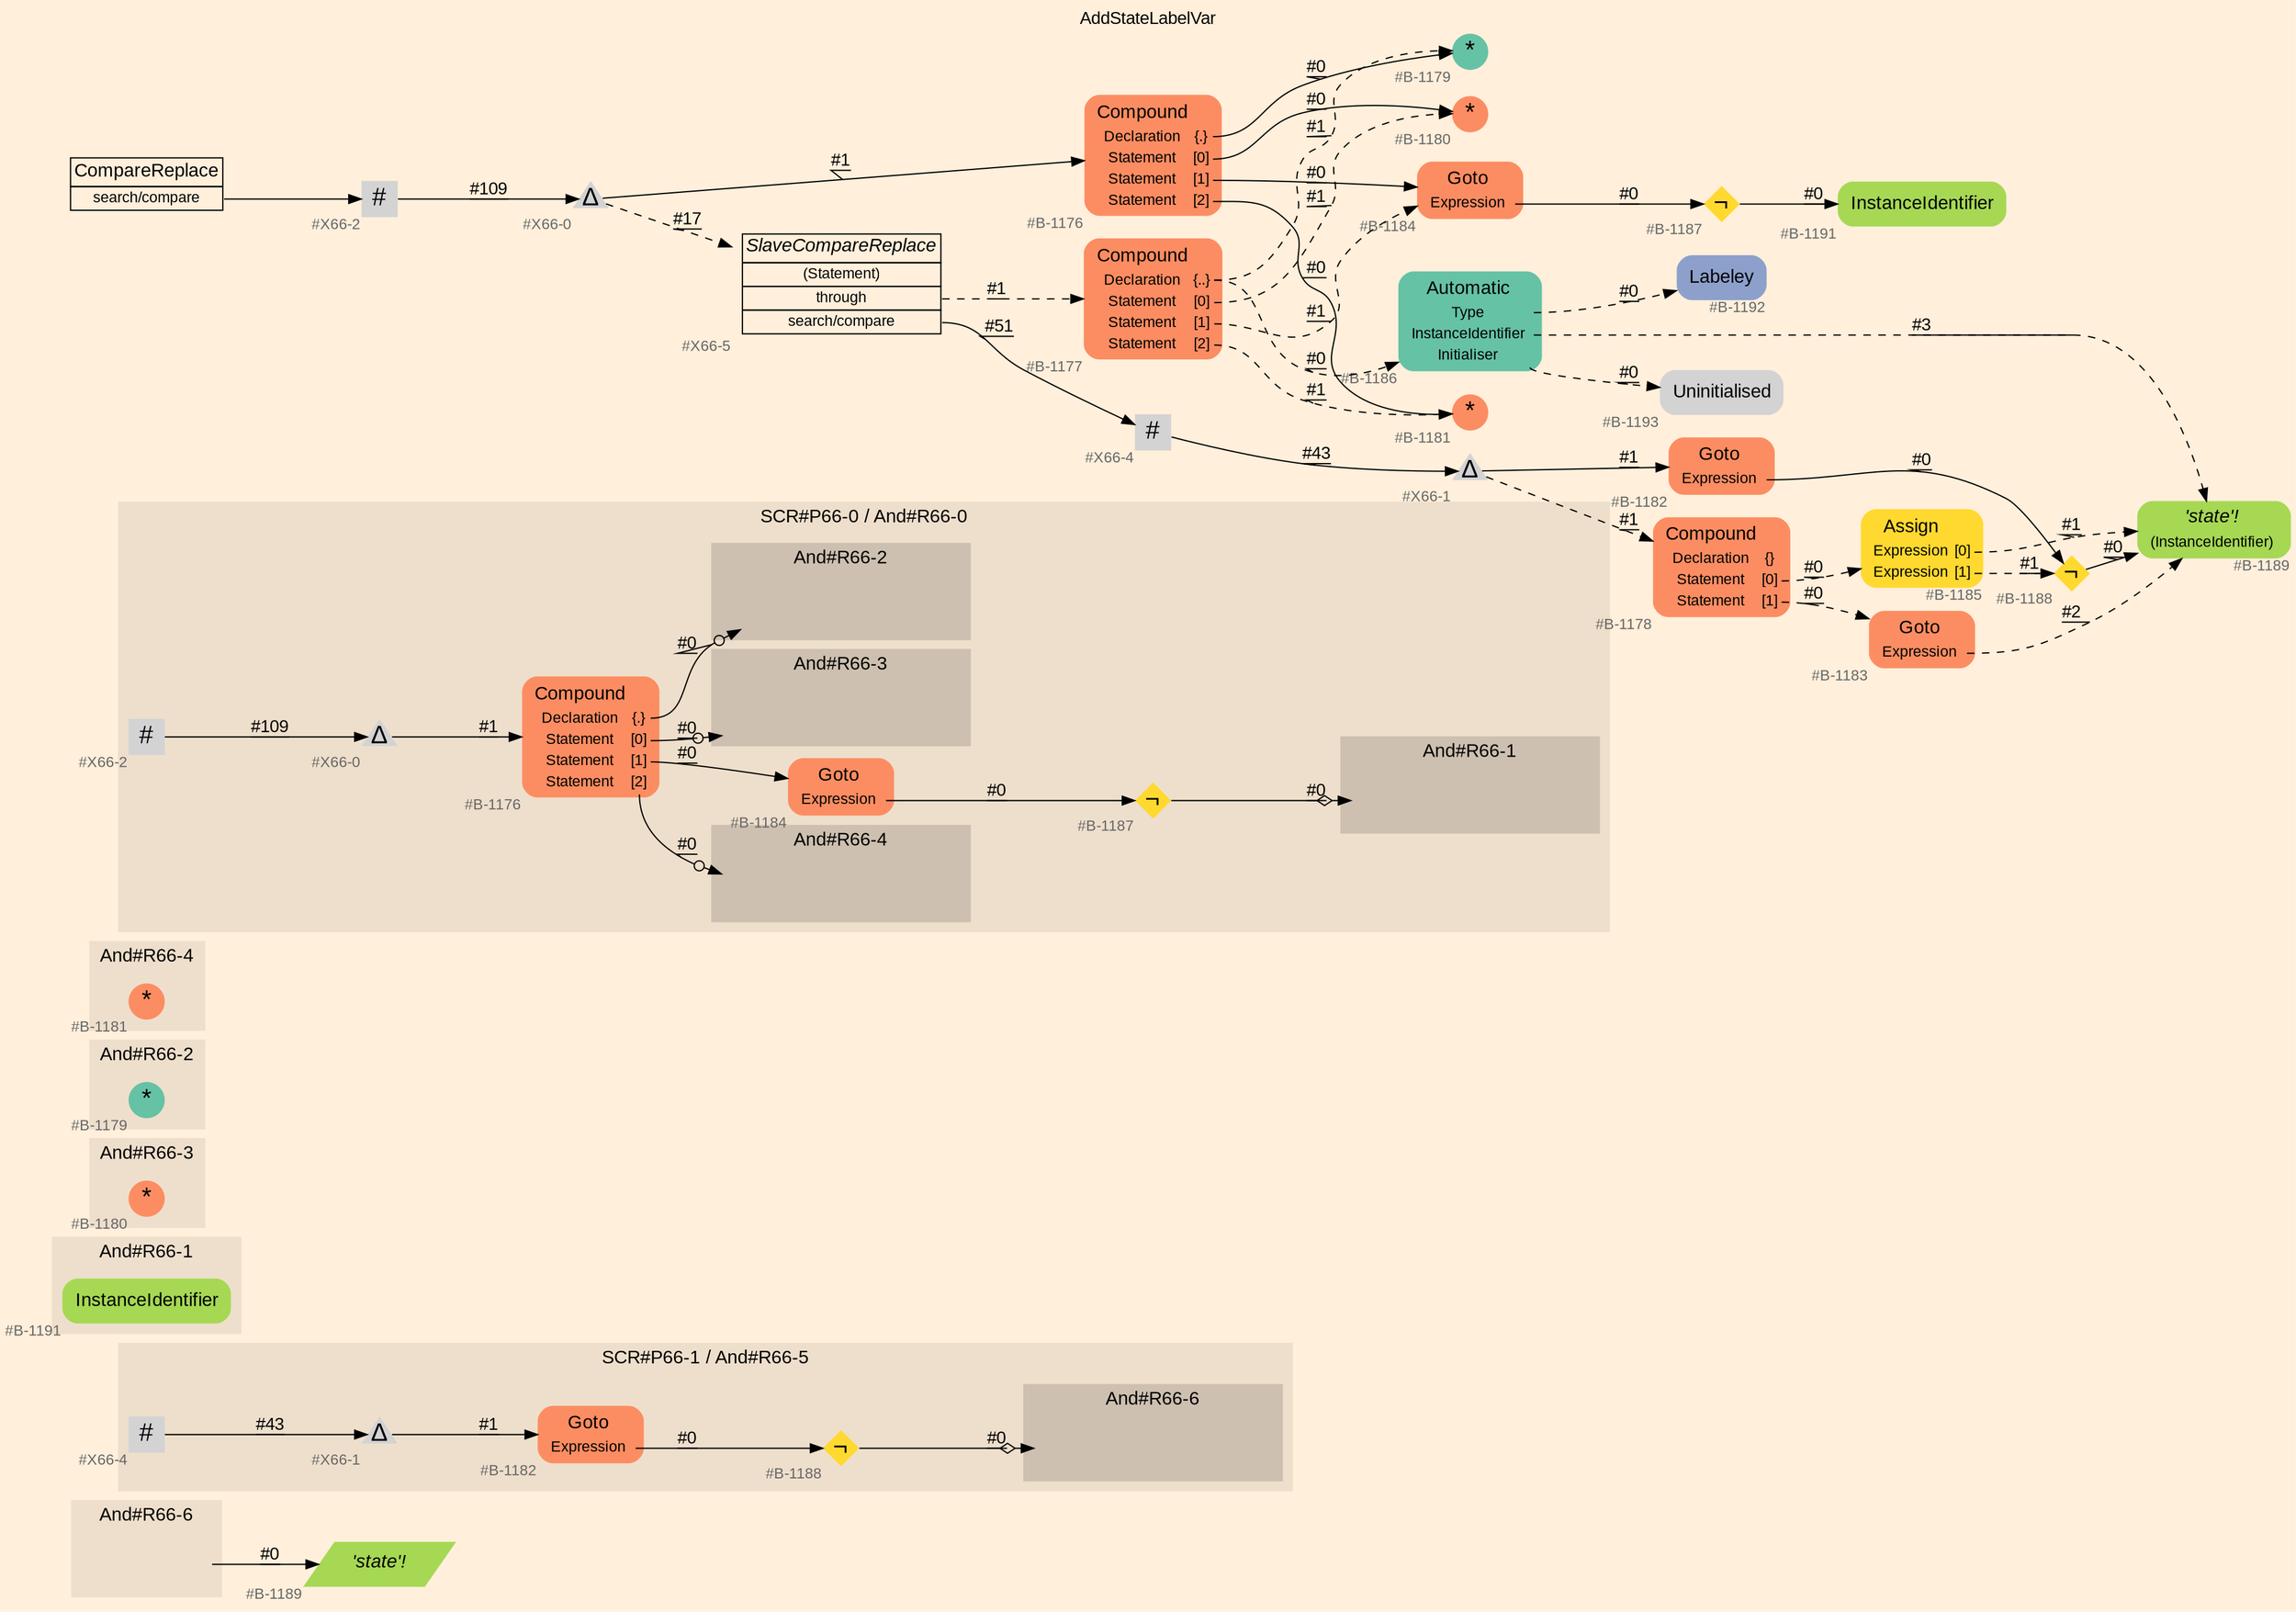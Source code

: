 digraph "AddStateLabelVar" {
label = "AddStateLabelVar"
labelloc = t
graph [
    rankdir = "LR"
    ranksep = 0.3
    bgcolor = antiquewhite1
    color = black
    fontcolor = black
    fontname = "Arial"
];
node [
    fontname = "Arial"
];
edge [
    fontname = "Arial"
];

// -------------------- figure And#R66-6 --------------------
// -------- region And#R66-6 ----------
subgraph "clusterAnd#R66-6" {
    label = "And#R66-6"
    style = "filled"
    color = antiquewhite2
    fontsize = "15"
    // -------- block And#R66-6/IRIP ----------
    "And#R66-6/IRIP" [
        fontsize = "12"
        fontcolor = grey40
        shape = "none"
        style = "invisible"
    ];
    
}

// -------- block And#R66-6/#B-1189 ----------
"And#R66-6/#B-1189" [
    fillcolor = "/set28/5"
    xlabel = "#B-1189"
    fontsize = "12"
    fontcolor = grey40
    shape = "parallelogram"
    label = <<FONT COLOR="black" POINT-SIZE="15"><I>'state'!</I></FONT>>
    style = "filled"
    penwidth = 0.0
];

"And#R66-6/IRIP" -> "And#R66-6/#B-1189" [
    label = "#0"
    decorate = true
    color = black
    fontcolor = black
];


// -------------------- figure And#R66-5 --------------------
// -------- region And#R66-5 ----------
subgraph "clusterAnd#R66-5" {
    label = "SCR#P66-1 / And#R66-5"
    style = "filled"
    color = antiquewhite2
    fontsize = "15"
    // -------- block And#R66-5/#B-1182 ----------
    "And#R66-5/#B-1182" [
        fillcolor = "/set28/2"
        xlabel = "#B-1182"
        fontsize = "12"
        fontcolor = grey40
        shape = "plaintext"
        label = <<TABLE BORDER="0" CELLBORDER="0" CELLSPACING="0">
         <TR><TD><FONT COLOR="black" POINT-SIZE="15">Goto</FONT></TD></TR>
         <TR><TD><FONT COLOR="black" POINT-SIZE="12">Expression</FONT></TD><TD PORT="port0"></TD></TR>
        </TABLE>>
        style = "rounded,filled"
    ];
    
    // -------- block And#R66-5/#X66-4 ----------
    "And#R66-5/#X66-4" [
        xlabel = "#X66-4"
        fontsize = "12"
        fontcolor = grey40
        shape = "square"
        label = <<FONT COLOR="black" POINT-SIZE="20">#</FONT>>
        style = "filled"
        penwidth = 0.0
        fixedsize = true
        width = 0.4
        height = 0.4
    ];
    
    // -------- block And#R66-5/#X66-1 ----------
    "And#R66-5/#X66-1" [
        xlabel = "#X66-1"
        fontsize = "12"
        fontcolor = grey40
        shape = "triangle"
        label = <<FONT COLOR="black" POINT-SIZE="20">Δ</FONT>>
        style = "filled"
        penwidth = 0.0
        fixedsize = true
        width = 0.4
        height = 0.4
    ];
    
    // -------- block And#R66-5/#B-1188 ----------
    "And#R66-5/#B-1188" [
        fillcolor = "/set28/6"
        xlabel = "#B-1188"
        fontsize = "12"
        fontcolor = grey40
        shape = "diamond"
        label = <<FONT COLOR="black" POINT-SIZE="20">¬</FONT>>
        style = "filled"
        penwidth = 0.0
        fixedsize = true
        width = 0.4
        height = 0.4
    ];
    
    // -------- region And#R66-5/And#R66-6 ----------
    subgraph "clusterAnd#R66-5/And#R66-6" {
        label = "And#R66-6"
        style = "filled"
        color = antiquewhite3
        fontsize = "15"
        // -------- block And#R66-5/And#R66-6/#B-1189 ----------
        "And#R66-5/And#R66-6/#B-1189" [
            fillcolor = "/set28/5"
            xlabel = "#B-1189"
            fontsize = "12"
            fontcolor = grey40
            shape = "none"
            style = "invisible"
        ];
        
    }
    
}

"And#R66-5/#B-1182":port0 -> "And#R66-5/#B-1188" [
    label = "#0"
    decorate = true
    color = black
    fontcolor = black
];

"And#R66-5/#X66-4" -> "And#R66-5/#X66-1" [
    label = "#43"
    decorate = true
    color = black
    fontcolor = black
];

"And#R66-5/#X66-1" -> "And#R66-5/#B-1182" [
    label = "#1"
    decorate = true
    color = black
    fontcolor = black
];

"And#R66-5/#B-1188" -> "And#R66-5/And#R66-6/#B-1189" [
    arrowhead="normalnoneodiamond"
    label = "#0"
    decorate = true
    color = black
    fontcolor = black
];


// -------------------- figure And#R66-1 --------------------
// -------- region And#R66-1 ----------
subgraph "clusterAnd#R66-1" {
    label = "And#R66-1"
    style = "filled"
    color = antiquewhite2
    fontsize = "15"
    // -------- block And#R66-1/#B-1191 ----------
    "And#R66-1/#B-1191" [
        fillcolor = "/set28/5"
        xlabel = "#B-1191"
        fontsize = "12"
        fontcolor = grey40
        shape = "plaintext"
        label = <<TABLE BORDER="0" CELLBORDER="0" CELLSPACING="0">
         <TR><TD><FONT COLOR="black" POINT-SIZE="15">InstanceIdentifier</FONT></TD></TR>
        </TABLE>>
        style = "rounded,filled"
    ];
    
}


// -------------------- figure And#R66-3 --------------------
// -------- region And#R66-3 ----------
subgraph "clusterAnd#R66-3" {
    label = "And#R66-3"
    style = "filled"
    color = antiquewhite2
    fontsize = "15"
    // -------- block And#R66-3/#B-1180 ----------
    "And#R66-3/#B-1180" [
        fillcolor = "/set28/2"
        xlabel = "#B-1180"
        fontsize = "12"
        fontcolor = grey40
        shape = "circle"
        label = <<FONT COLOR="black" POINT-SIZE="20">*</FONT>>
        style = "filled"
        penwidth = 0.0
        fixedsize = true
        width = 0.4
        height = 0.4
    ];
    
}


// -------------------- figure And#R66-2 --------------------
// -------- region And#R66-2 ----------
subgraph "clusterAnd#R66-2" {
    label = "And#R66-2"
    style = "filled"
    color = antiquewhite2
    fontsize = "15"
    // -------- block And#R66-2/#B-1179 ----------
    "And#R66-2/#B-1179" [
        fillcolor = "/set28/1"
        xlabel = "#B-1179"
        fontsize = "12"
        fontcolor = grey40
        shape = "circle"
        label = <<FONT COLOR="black" POINT-SIZE="20">*</FONT>>
        style = "filled"
        penwidth = 0.0
        fixedsize = true
        width = 0.4
        height = 0.4
    ];
    
}


// -------------------- figure And#R66-4 --------------------
// -------- region And#R66-4 ----------
subgraph "clusterAnd#R66-4" {
    label = "And#R66-4"
    style = "filled"
    color = antiquewhite2
    fontsize = "15"
    // -------- block And#R66-4/#B-1181 ----------
    "And#R66-4/#B-1181" [
        fillcolor = "/set28/2"
        xlabel = "#B-1181"
        fontsize = "12"
        fontcolor = grey40
        shape = "circle"
        label = <<FONT COLOR="black" POINT-SIZE="20">*</FONT>>
        style = "filled"
        penwidth = 0.0
        fixedsize = true
        width = 0.4
        height = 0.4
    ];
    
}


// -------------------- figure And#R66-0 --------------------
// -------- region And#R66-0 ----------
subgraph "clusterAnd#R66-0" {
    label = "SCR#P66-0 / And#R66-0"
    style = "filled"
    color = antiquewhite2
    fontsize = "15"
    // -------- block And#R66-0/#B-1184 ----------
    "And#R66-0/#B-1184" [
        fillcolor = "/set28/2"
        xlabel = "#B-1184"
        fontsize = "12"
        fontcolor = grey40
        shape = "plaintext"
        label = <<TABLE BORDER="0" CELLBORDER="0" CELLSPACING="0">
         <TR><TD><FONT COLOR="black" POINT-SIZE="15">Goto</FONT></TD></TR>
         <TR><TD><FONT COLOR="black" POINT-SIZE="12">Expression</FONT></TD><TD PORT="port0"></TD></TR>
        </TABLE>>
        style = "rounded,filled"
    ];
    
    // -------- block And#R66-0/#B-1187 ----------
    "And#R66-0/#B-1187" [
        fillcolor = "/set28/6"
        xlabel = "#B-1187"
        fontsize = "12"
        fontcolor = grey40
        shape = "diamond"
        label = <<FONT COLOR="black" POINT-SIZE="20">¬</FONT>>
        style = "filled"
        penwidth = 0.0
        fixedsize = true
        width = 0.4
        height = 0.4
    ];
    
    // -------- block And#R66-0/#X66-2 ----------
    "And#R66-0/#X66-2" [
        xlabel = "#X66-2"
        fontsize = "12"
        fontcolor = grey40
        shape = "square"
        label = <<FONT COLOR="black" POINT-SIZE="20">#</FONT>>
        style = "filled"
        penwidth = 0.0
        fixedsize = true
        width = 0.4
        height = 0.4
    ];
    
    // -------- block And#R66-0/#X66-0 ----------
    "And#R66-0/#X66-0" [
        xlabel = "#X66-0"
        fontsize = "12"
        fontcolor = grey40
        shape = "triangle"
        label = <<FONT COLOR="black" POINT-SIZE="20">Δ</FONT>>
        style = "filled"
        penwidth = 0.0
        fixedsize = true
        width = 0.4
        height = 0.4
    ];
    
    // -------- block And#R66-0/#B-1176 ----------
    "And#R66-0/#B-1176" [
        fillcolor = "/set28/2"
        xlabel = "#B-1176"
        fontsize = "12"
        fontcolor = grey40
        shape = "plaintext"
        label = <<TABLE BORDER="0" CELLBORDER="0" CELLSPACING="0">
         <TR><TD><FONT COLOR="black" POINT-SIZE="15">Compound</FONT></TD></TR>
         <TR><TD><FONT COLOR="black" POINT-SIZE="12">Declaration</FONT></TD><TD PORT="port0"><FONT COLOR="black" POINT-SIZE="12">{.}</FONT></TD></TR>
         <TR><TD><FONT COLOR="black" POINT-SIZE="12">Statement</FONT></TD><TD PORT="port1"><FONT COLOR="black" POINT-SIZE="12">[0]</FONT></TD></TR>
         <TR><TD><FONT COLOR="black" POINT-SIZE="12">Statement</FONT></TD><TD PORT="port2"><FONT COLOR="black" POINT-SIZE="12">[1]</FONT></TD></TR>
         <TR><TD><FONT COLOR="black" POINT-SIZE="12">Statement</FONT></TD><TD PORT="port3"><FONT COLOR="black" POINT-SIZE="12">[2]</FONT></TD></TR>
        </TABLE>>
        style = "rounded,filled"
    ];
    
    // -------- region And#R66-0/And#R66-1 ----------
    subgraph "clusterAnd#R66-0/And#R66-1" {
        label = "And#R66-1"
        style = "filled"
        color = antiquewhite3
        fontsize = "15"
        // -------- block And#R66-0/And#R66-1/#B-1191 ----------
        "And#R66-0/And#R66-1/#B-1191" [
            fillcolor = "/set28/5"
            xlabel = "#B-1191"
            fontsize = "12"
            fontcolor = grey40
            shape = "none"
            style = "invisible"
        ];
        
    }
    
    // -------- region And#R66-0/And#R66-2 ----------
    subgraph "clusterAnd#R66-0/And#R66-2" {
        label = "And#R66-2"
        style = "filled"
        color = antiquewhite3
        fontsize = "15"
        // -------- block And#R66-0/And#R66-2/#B-1179 ----------
        "And#R66-0/And#R66-2/#B-1179" [
            fillcolor = "/set28/1"
            xlabel = "#B-1179"
            fontsize = "12"
            fontcolor = grey40
            shape = "none"
            style = "invisible"
        ];
        
    }
    
    // -------- region And#R66-0/And#R66-3 ----------
    subgraph "clusterAnd#R66-0/And#R66-3" {
        label = "And#R66-3"
        style = "filled"
        color = antiquewhite3
        fontsize = "15"
        // -------- block And#R66-0/And#R66-3/#B-1180 ----------
        "And#R66-0/And#R66-3/#B-1180" [
            fillcolor = "/set28/2"
            xlabel = "#B-1180"
            fontsize = "12"
            fontcolor = grey40
            shape = "none"
            style = "invisible"
        ];
        
    }
    
    // -------- region And#R66-0/And#R66-4 ----------
    subgraph "clusterAnd#R66-0/And#R66-4" {
        label = "And#R66-4"
        style = "filled"
        color = antiquewhite3
        fontsize = "15"
        // -------- block And#R66-0/And#R66-4/#B-1181 ----------
        "And#R66-0/And#R66-4/#B-1181" [
            fillcolor = "/set28/2"
            xlabel = "#B-1181"
            fontsize = "12"
            fontcolor = grey40
            shape = "none"
            style = "invisible"
        ];
        
    }
    
}

"And#R66-0/#B-1184":port0 -> "And#R66-0/#B-1187" [
    label = "#0"
    decorate = true
    color = black
    fontcolor = black
];

"And#R66-0/#B-1187" -> "And#R66-0/And#R66-1/#B-1191" [
    arrowhead="normalnoneodiamond"
    label = "#0"
    decorate = true
    color = black
    fontcolor = black
];

"And#R66-0/#X66-2" -> "And#R66-0/#X66-0" [
    label = "#109"
    decorate = true
    color = black
    fontcolor = black
];

"And#R66-0/#X66-0" -> "And#R66-0/#B-1176" [
    label = "#1"
    decorate = true
    color = black
    fontcolor = black
];

"And#R66-0/#B-1176":port0 -> "And#R66-0/And#R66-2/#B-1179" [
    arrowhead="normalnoneodot"
    label = "#0"
    decorate = true
    color = black
    fontcolor = black
];

"And#R66-0/#B-1176":port1 -> "And#R66-0/And#R66-3/#B-1180" [
    arrowhead="normalnoneodot"
    label = "#0"
    decorate = true
    color = black
    fontcolor = black
];

"And#R66-0/#B-1176":port2 -> "And#R66-0/#B-1184" [
    label = "#0"
    decorate = true
    color = black
    fontcolor = black
];

"And#R66-0/#B-1176":port3 -> "And#R66-0/And#R66-4/#B-1181" [
    arrowhead="normalnoneodot"
    label = "#0"
    decorate = true
    color = black
    fontcolor = black
];


// -------------------- transformation figure --------------------
// -------- block CR#X66-3 ----------
"CR#X66-3" [
    fillcolor = antiquewhite1
    fontsize = "12"
    fontcolor = grey40
    shape = "plaintext"
    label = <<TABLE BORDER="0" CELLBORDER="1" CELLSPACING="0">
     <TR><TD><FONT COLOR="black" POINT-SIZE="15">CompareReplace</FONT></TD></TR>
     <TR><TD PORT="port0"><FONT COLOR="black" POINT-SIZE="12">search/compare</FONT></TD></TR>
    </TABLE>>
    style = "filled"
    color = black
];

// -------- block #X66-2 ----------
"#X66-2" [
    xlabel = "#X66-2"
    fontsize = "12"
    fontcolor = grey40
    shape = "square"
    label = <<FONT COLOR="black" POINT-SIZE="20">#</FONT>>
    style = "filled"
    penwidth = 0.0
    fixedsize = true
    width = 0.4
    height = 0.4
];

// -------- block #X66-0 ----------
"#X66-0" [
    xlabel = "#X66-0"
    fontsize = "12"
    fontcolor = grey40
    shape = "triangle"
    label = <<FONT COLOR="black" POINT-SIZE="20">Δ</FONT>>
    style = "filled"
    penwidth = 0.0
    fixedsize = true
    width = 0.4
    height = 0.4
];

// -------- block #B-1176 ----------
"#B-1176" [
    fillcolor = "/set28/2"
    xlabel = "#B-1176"
    fontsize = "12"
    fontcolor = grey40
    shape = "plaintext"
    label = <<TABLE BORDER="0" CELLBORDER="0" CELLSPACING="0">
     <TR><TD><FONT COLOR="black" POINT-SIZE="15">Compound</FONT></TD></TR>
     <TR><TD><FONT COLOR="black" POINT-SIZE="12">Declaration</FONT></TD><TD PORT="port0"><FONT COLOR="black" POINT-SIZE="12">{.}</FONT></TD></TR>
     <TR><TD><FONT COLOR="black" POINT-SIZE="12">Statement</FONT></TD><TD PORT="port1"><FONT COLOR="black" POINT-SIZE="12">[0]</FONT></TD></TR>
     <TR><TD><FONT COLOR="black" POINT-SIZE="12">Statement</FONT></TD><TD PORT="port2"><FONT COLOR="black" POINT-SIZE="12">[1]</FONT></TD></TR>
     <TR><TD><FONT COLOR="black" POINT-SIZE="12">Statement</FONT></TD><TD PORT="port3"><FONT COLOR="black" POINT-SIZE="12">[2]</FONT></TD></TR>
    </TABLE>>
    style = "rounded,filled"
];

// -------- block #B-1179 ----------
"#B-1179" [
    fillcolor = "/set28/1"
    xlabel = "#B-1179"
    fontsize = "12"
    fontcolor = grey40
    shape = "circle"
    label = <<FONT COLOR="black" POINT-SIZE="20">*</FONT>>
    style = "filled"
    penwidth = 0.0
    fixedsize = true
    width = 0.4
    height = 0.4
];

// -------- block #B-1180 ----------
"#B-1180" [
    fillcolor = "/set28/2"
    xlabel = "#B-1180"
    fontsize = "12"
    fontcolor = grey40
    shape = "circle"
    label = <<FONT COLOR="black" POINT-SIZE="20">*</FONT>>
    style = "filled"
    penwidth = 0.0
    fixedsize = true
    width = 0.4
    height = 0.4
];

// -------- block #B-1184 ----------
"#B-1184" [
    fillcolor = "/set28/2"
    xlabel = "#B-1184"
    fontsize = "12"
    fontcolor = grey40
    shape = "plaintext"
    label = <<TABLE BORDER="0" CELLBORDER="0" CELLSPACING="0">
     <TR><TD><FONT COLOR="black" POINT-SIZE="15">Goto</FONT></TD></TR>
     <TR><TD><FONT COLOR="black" POINT-SIZE="12">Expression</FONT></TD><TD PORT="port0"></TD></TR>
    </TABLE>>
    style = "rounded,filled"
];

// -------- block #B-1187 ----------
"#B-1187" [
    fillcolor = "/set28/6"
    xlabel = "#B-1187"
    fontsize = "12"
    fontcolor = grey40
    shape = "diamond"
    label = <<FONT COLOR="black" POINT-SIZE="20">¬</FONT>>
    style = "filled"
    penwidth = 0.0
    fixedsize = true
    width = 0.4
    height = 0.4
];

// -------- block #B-1191 ----------
"#B-1191" [
    fillcolor = "/set28/5"
    xlabel = "#B-1191"
    fontsize = "12"
    fontcolor = grey40
    shape = "plaintext"
    label = <<TABLE BORDER="0" CELLBORDER="0" CELLSPACING="0">
     <TR><TD><FONT COLOR="black" POINT-SIZE="15">InstanceIdentifier</FONT></TD></TR>
    </TABLE>>
    style = "rounded,filled"
];

// -------- block #B-1181 ----------
"#B-1181" [
    fillcolor = "/set28/2"
    xlabel = "#B-1181"
    fontsize = "12"
    fontcolor = grey40
    shape = "circle"
    label = <<FONT COLOR="black" POINT-SIZE="20">*</FONT>>
    style = "filled"
    penwidth = 0.0
    fixedsize = true
    width = 0.4
    height = 0.4
];

// -------- block #X66-5 ----------
"#X66-5" [
    fillcolor = antiquewhite1
    xlabel = "#X66-5"
    fontsize = "12"
    fontcolor = grey40
    shape = "plaintext"
    label = <<TABLE BORDER="0" CELLBORDER="1" CELLSPACING="0">
     <TR><TD><FONT COLOR="black" POINT-SIZE="15"><I>SlaveCompareReplace</I></FONT></TD></TR>
     <TR><TD PORT="port0"><FONT COLOR="black" POINT-SIZE="12">(Statement)</FONT></TD></TR>
     <TR><TD PORT="port1"><FONT COLOR="black" POINT-SIZE="12">through</FONT></TD></TR>
     <TR><TD PORT="port2"><FONT COLOR="black" POINT-SIZE="12">search/compare</FONT></TD></TR>
    </TABLE>>
    style = "filled"
    color = black
];

// -------- block #B-1177 ----------
"#B-1177" [
    fillcolor = "/set28/2"
    xlabel = "#B-1177"
    fontsize = "12"
    fontcolor = grey40
    shape = "plaintext"
    label = <<TABLE BORDER="0" CELLBORDER="0" CELLSPACING="0">
     <TR><TD><FONT COLOR="black" POINT-SIZE="15">Compound</FONT></TD></TR>
     <TR><TD><FONT COLOR="black" POINT-SIZE="12">Declaration</FONT></TD><TD PORT="port0"><FONT COLOR="black" POINT-SIZE="12">{..}</FONT></TD></TR>
     <TR><TD><FONT COLOR="black" POINT-SIZE="12">Statement</FONT></TD><TD PORT="port1"><FONT COLOR="black" POINT-SIZE="12">[0]</FONT></TD></TR>
     <TR><TD><FONT COLOR="black" POINT-SIZE="12">Statement</FONT></TD><TD PORT="port2"><FONT COLOR="black" POINT-SIZE="12">[1]</FONT></TD></TR>
     <TR><TD><FONT COLOR="black" POINT-SIZE="12">Statement</FONT></TD><TD PORT="port3"><FONT COLOR="black" POINT-SIZE="12">[2]</FONT></TD></TR>
    </TABLE>>
    style = "rounded,filled"
];

// -------- block #B-1186 ----------
"#B-1186" [
    fillcolor = "/set28/1"
    xlabel = "#B-1186"
    fontsize = "12"
    fontcolor = grey40
    shape = "plaintext"
    label = <<TABLE BORDER="0" CELLBORDER="0" CELLSPACING="0">
     <TR><TD><FONT COLOR="black" POINT-SIZE="15">Automatic</FONT></TD></TR>
     <TR><TD><FONT COLOR="black" POINT-SIZE="12">Type</FONT></TD><TD PORT="port0"></TD></TR>
     <TR><TD><FONT COLOR="black" POINT-SIZE="12">InstanceIdentifier</FONT></TD><TD PORT="port1"></TD></TR>
     <TR><TD><FONT COLOR="black" POINT-SIZE="12">Initialiser</FONT></TD><TD PORT="port2"></TD></TR>
    </TABLE>>
    style = "rounded,filled"
];

// -------- block #B-1192 ----------
"#B-1192" [
    fillcolor = "/set28/3"
    xlabel = "#B-1192"
    fontsize = "12"
    fontcolor = grey40
    shape = "plaintext"
    label = <<TABLE BORDER="0" CELLBORDER="0" CELLSPACING="0">
     <TR><TD><FONT COLOR="black" POINT-SIZE="15">Labeley</FONT></TD></TR>
    </TABLE>>
    style = "rounded,filled"
];

// -------- block #B-1189 ----------
"#B-1189" [
    fillcolor = "/set28/5"
    xlabel = "#B-1189"
    fontsize = "12"
    fontcolor = grey40
    shape = "plaintext"
    label = <<TABLE BORDER="0" CELLBORDER="0" CELLSPACING="0">
     <TR><TD><FONT COLOR="black" POINT-SIZE="15"><I>'state'!</I></FONT></TD></TR>
     <TR><TD><FONT COLOR="black" POINT-SIZE="12">(InstanceIdentifier)</FONT></TD><TD PORT="port0"></TD></TR>
    </TABLE>>
    style = "rounded,filled"
];

// -------- block #B-1193 ----------
"#B-1193" [
    xlabel = "#B-1193"
    fontsize = "12"
    fontcolor = grey40
    shape = "plaintext"
    label = <<TABLE BORDER="0" CELLBORDER="0" CELLSPACING="0">
     <TR><TD><FONT COLOR="black" POINT-SIZE="15">Uninitialised</FONT></TD></TR>
    </TABLE>>
    style = "rounded,filled"
];

// -------- block #X66-4 ----------
"#X66-4" [
    xlabel = "#X66-4"
    fontsize = "12"
    fontcolor = grey40
    shape = "square"
    label = <<FONT COLOR="black" POINT-SIZE="20">#</FONT>>
    style = "filled"
    penwidth = 0.0
    fixedsize = true
    width = 0.4
    height = 0.4
];

// -------- block #X66-1 ----------
"#X66-1" [
    xlabel = "#X66-1"
    fontsize = "12"
    fontcolor = grey40
    shape = "triangle"
    label = <<FONT COLOR="black" POINT-SIZE="20">Δ</FONT>>
    style = "filled"
    penwidth = 0.0
    fixedsize = true
    width = 0.4
    height = 0.4
];

// -------- block #B-1182 ----------
"#B-1182" [
    fillcolor = "/set28/2"
    xlabel = "#B-1182"
    fontsize = "12"
    fontcolor = grey40
    shape = "plaintext"
    label = <<TABLE BORDER="0" CELLBORDER="0" CELLSPACING="0">
     <TR><TD><FONT COLOR="black" POINT-SIZE="15">Goto</FONT></TD></TR>
     <TR><TD><FONT COLOR="black" POINT-SIZE="12">Expression</FONT></TD><TD PORT="port0"></TD></TR>
    </TABLE>>
    style = "rounded,filled"
];

// -------- block #B-1188 ----------
"#B-1188" [
    fillcolor = "/set28/6"
    xlabel = "#B-1188"
    fontsize = "12"
    fontcolor = grey40
    shape = "diamond"
    label = <<FONT COLOR="black" POINT-SIZE="20">¬</FONT>>
    style = "filled"
    penwidth = 0.0
    fixedsize = true
    width = 0.4
    height = 0.4
];

// -------- block #B-1178 ----------
"#B-1178" [
    fillcolor = "/set28/2"
    xlabel = "#B-1178"
    fontsize = "12"
    fontcolor = grey40
    shape = "plaintext"
    label = <<TABLE BORDER="0" CELLBORDER="0" CELLSPACING="0">
     <TR><TD><FONT COLOR="black" POINT-SIZE="15">Compound</FONT></TD></TR>
     <TR><TD><FONT COLOR="black" POINT-SIZE="12">Declaration</FONT></TD><TD PORT="port0"><FONT COLOR="black" POINT-SIZE="12">{}</FONT></TD></TR>
     <TR><TD><FONT COLOR="black" POINT-SIZE="12">Statement</FONT></TD><TD PORT="port1"><FONT COLOR="black" POINT-SIZE="12">[0]</FONT></TD></TR>
     <TR><TD><FONT COLOR="black" POINT-SIZE="12">Statement</FONT></TD><TD PORT="port2"><FONT COLOR="black" POINT-SIZE="12">[1]</FONT></TD></TR>
    </TABLE>>
    style = "rounded,filled"
];

// -------- block #B-1185 ----------
"#B-1185" [
    fillcolor = "/set28/6"
    xlabel = "#B-1185"
    fontsize = "12"
    fontcolor = grey40
    shape = "plaintext"
    label = <<TABLE BORDER="0" CELLBORDER="0" CELLSPACING="0">
     <TR><TD><FONT COLOR="black" POINT-SIZE="15">Assign</FONT></TD></TR>
     <TR><TD><FONT COLOR="black" POINT-SIZE="12">Expression</FONT></TD><TD PORT="port0"><FONT COLOR="black" POINT-SIZE="12">[0]</FONT></TD></TR>
     <TR><TD><FONT COLOR="black" POINT-SIZE="12">Expression</FONT></TD><TD PORT="port1"><FONT COLOR="black" POINT-SIZE="12">[1]</FONT></TD></TR>
    </TABLE>>
    style = "rounded,filled"
];

// -------- block #B-1183 ----------
"#B-1183" [
    fillcolor = "/set28/2"
    xlabel = "#B-1183"
    fontsize = "12"
    fontcolor = grey40
    shape = "plaintext"
    label = <<TABLE BORDER="0" CELLBORDER="0" CELLSPACING="0">
     <TR><TD><FONT COLOR="black" POINT-SIZE="15">Goto</FONT></TD></TR>
     <TR><TD><FONT COLOR="black" POINT-SIZE="12">Expression</FONT></TD><TD PORT="port0"></TD></TR>
    </TABLE>>
    style = "rounded,filled"
];

"CR#X66-3":port0 -> "#X66-2" [
    label = ""
    decorate = true
    color = black
    fontcolor = black
];

"#X66-2" -> "#X66-0" [
    label = "#109"
    decorate = true
    color = black
    fontcolor = black
];

"#X66-0" -> "#B-1176" [
    label = "#1"
    decorate = true
    color = black
    fontcolor = black
];

"#X66-0" -> "#X66-5" [
    style="dashed"
    label = "#17"
    decorate = true
    color = black
    fontcolor = black
];

"#B-1176":port0 -> "#B-1179" [
    label = "#0"
    decorate = true
    color = black
    fontcolor = black
];

"#B-1176":port1 -> "#B-1180" [
    label = "#0"
    decorate = true
    color = black
    fontcolor = black
];

"#B-1176":port2 -> "#B-1184" [
    label = "#0"
    decorate = true
    color = black
    fontcolor = black
];

"#B-1176":port3 -> "#B-1181" [
    label = "#0"
    decorate = true
    color = black
    fontcolor = black
];

"#B-1184":port0 -> "#B-1187" [
    label = "#0"
    decorate = true
    color = black
    fontcolor = black
];

"#B-1187" -> "#B-1191" [
    label = "#0"
    decorate = true
    color = black
    fontcolor = black
];

"#X66-5":port1 -> "#B-1177" [
    style="dashed"
    label = "#1"
    decorate = true
    color = black
    fontcolor = black
];

"#X66-5":port2 -> "#X66-4" [
    label = " #51"
    decorate = true
    color = black
    fontcolor = black
];

"#B-1177":port0 -> "#B-1186" [
    style="dashed"
    label = "#0"
    decorate = true
    color = black
    fontcolor = black
];

"#B-1177":port0 -> "#B-1179" [
    style="dashed"
    label = "#1"
    decorate = true
    color = black
    fontcolor = black
];

"#B-1177":port1 -> "#B-1180" [
    style="dashed"
    label = "#1"
    decorate = true
    color = black
    fontcolor = black
];

"#B-1177":port2 -> "#B-1184" [
    style="dashed"
    label = "#1"
    decorate = true
    color = black
    fontcolor = black
];

"#B-1177":port3 -> "#B-1181" [
    style="dashed"
    label = "#1"
    decorate = true
    color = black
    fontcolor = black
];

"#B-1186":port0 -> "#B-1192" [
    style="dashed"
    label = "#0"
    decorate = true
    color = black
    fontcolor = black
];

"#B-1186":port1 -> "#B-1189" [
    style="dashed"
    label = "#3"
    decorate = true
    color = black
    fontcolor = black
];

"#B-1186":port2 -> "#B-1193" [
    style="dashed"
    label = "#0"
    decorate = true
    color = black
    fontcolor = black
];

"#X66-4" -> "#X66-1" [
    label = "#43"
    decorate = true
    color = black
    fontcolor = black
];

"#X66-1" -> "#B-1182" [
    label = "#1"
    decorate = true
    color = black
    fontcolor = black
];

"#X66-1" -> "#B-1178" [
    style="dashed"
    label = "#1"
    decorate = true
    color = black
    fontcolor = black
];

"#B-1182":port0 -> "#B-1188" [
    label = "#0"
    decorate = true
    color = black
    fontcolor = black
];

"#B-1188" -> "#B-1189" [
    label = "#0"
    decorate = true
    color = black
    fontcolor = black
];

"#B-1178":port1 -> "#B-1185" [
    style="dashed"
    label = "#0"
    decorate = true
    color = black
    fontcolor = black
];

"#B-1178":port2 -> "#B-1183" [
    style="dashed"
    label = "#0"
    decorate = true
    color = black
    fontcolor = black
];

"#B-1185":port0 -> "#B-1189" [
    style="dashed"
    label = "#1"
    decorate = true
    color = black
    fontcolor = black
];

"#B-1185":port1 -> "#B-1188" [
    style="dashed"
    label = "#1"
    decorate = true
    color = black
    fontcolor = black
];

"#B-1183":port0 -> "#B-1189" [
    style="dashed"
    label = "#2"
    decorate = true
    color = black
    fontcolor = black
];


}
